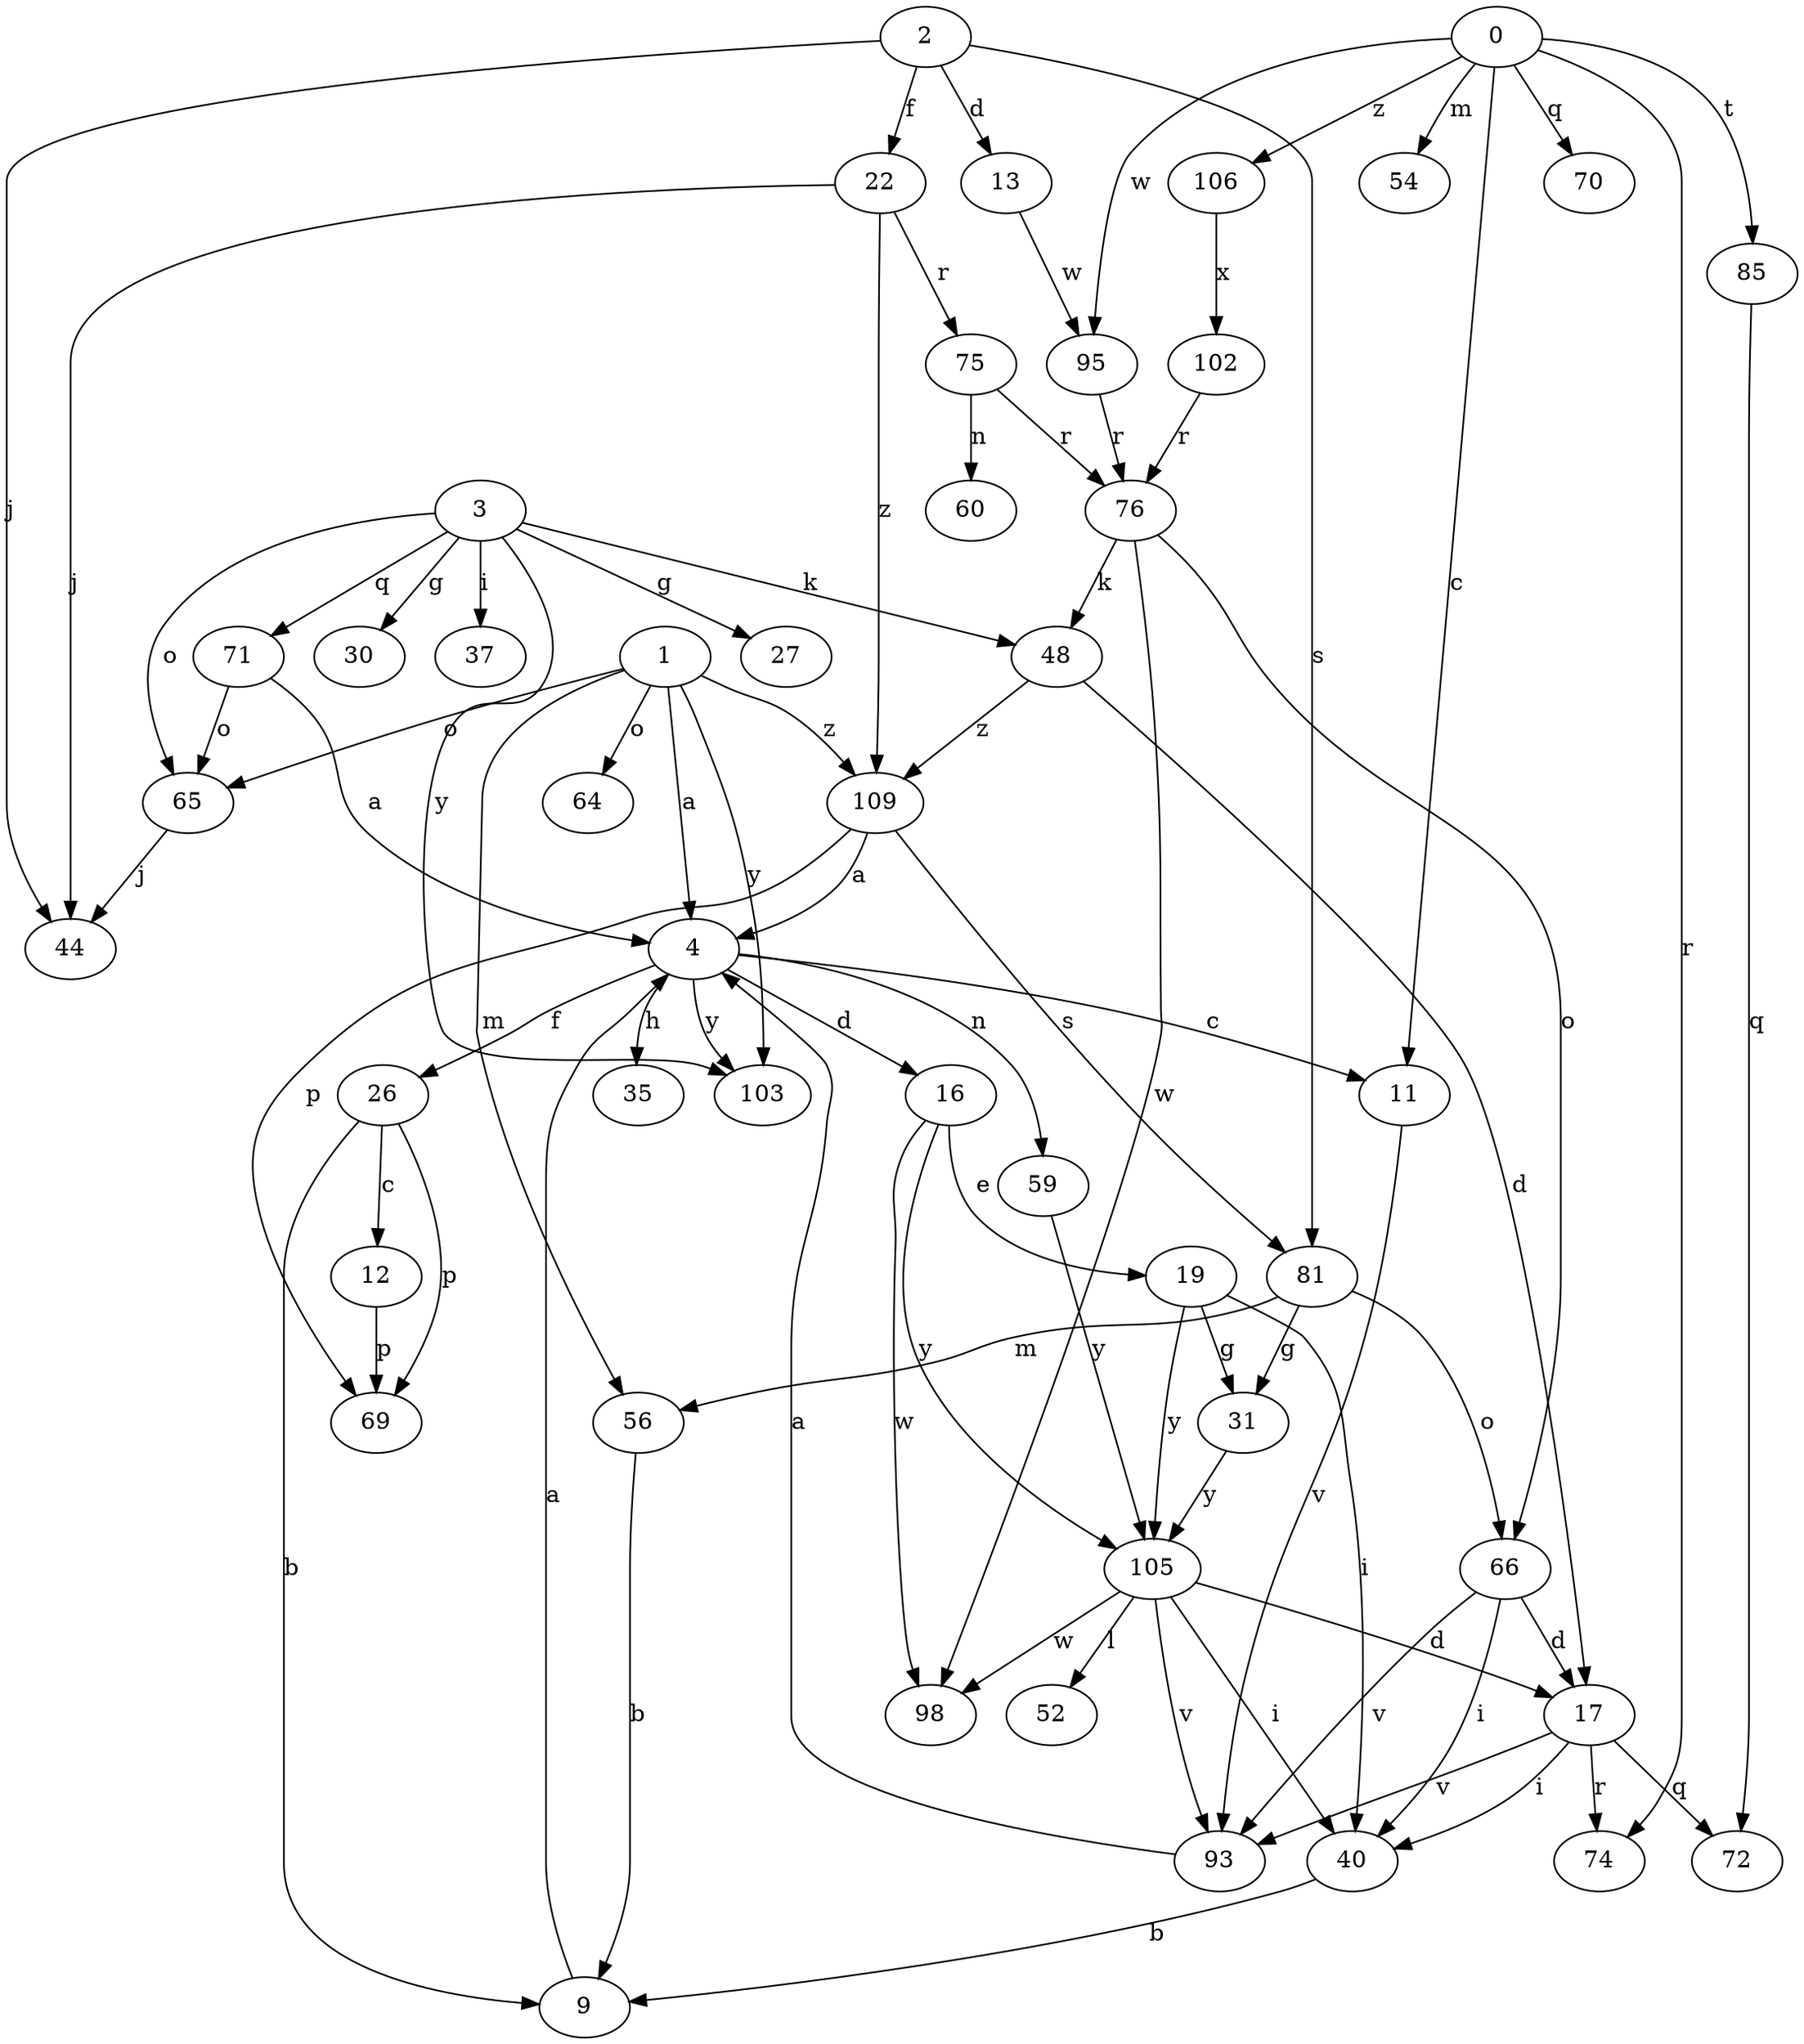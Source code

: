 strict digraph  {
1;
2;
0;
3;
4;
9;
11;
12;
13;
16;
17;
19;
22;
26;
27;
30;
31;
35;
37;
40;
44;
48;
52;
54;
56;
59;
60;
64;
65;
66;
69;
70;
71;
72;
74;
75;
76;
81;
85;
93;
95;
98;
102;
103;
105;
106;
109;
1 -> 4  [label=a];
1 -> 56  [label=m];
1 -> 64  [label=o];
1 -> 65  [label=o];
1 -> 103  [label=y];
1 -> 109  [label=z];
2 -> 13  [label=d];
2 -> 22  [label=f];
2 -> 44  [label=j];
2 -> 81  [label=s];
0 -> 11  [label=c];
0 -> 54  [label=m];
0 -> 70  [label=q];
0 -> 74  [label=r];
0 -> 85  [label=t];
0 -> 95  [label=w];
0 -> 106  [label=z];
3 -> 27  [label=g];
3 -> 30  [label=g];
3 -> 37  [label=i];
3 -> 48  [label=k];
3 -> 65  [label=o];
3 -> 71  [label=q];
3 -> 103  [label=y];
4 -> 11  [label=c];
4 -> 16  [label=d];
4 -> 26  [label=f];
4 -> 35  [label=h];
4 -> 59  [label=n];
4 -> 103  [label=y];
9 -> 4  [label=a];
11 -> 93  [label=v];
12 -> 69  [label=p];
13 -> 95  [label=w];
16 -> 19  [label=e];
16 -> 98  [label=w];
16 -> 105  [label=y];
17 -> 40  [label=i];
17 -> 72  [label=q];
17 -> 74  [label=r];
17 -> 93  [label=v];
19 -> 31  [label=g];
19 -> 40  [label=i];
19 -> 105  [label=y];
22 -> 44  [label=j];
22 -> 75  [label=r];
22 -> 109  [label=z];
26 -> 9  [label=b];
26 -> 12  [label=c];
26 -> 69  [label=p];
31 -> 105  [label=y];
40 -> 9  [label=b];
48 -> 17  [label=d];
48 -> 109  [label=z];
56 -> 9  [label=b];
59 -> 105  [label=y];
65 -> 44  [label=j];
66 -> 17  [label=d];
66 -> 40  [label=i];
66 -> 93  [label=v];
71 -> 4  [label=a];
71 -> 65  [label=o];
75 -> 60  [label=n];
75 -> 76  [label=r];
76 -> 48  [label=k];
76 -> 66  [label=o];
76 -> 98  [label=w];
81 -> 31  [label=g];
81 -> 56  [label=m];
81 -> 66  [label=o];
85 -> 72  [label=q];
93 -> 4  [label=a];
95 -> 76  [label=r];
102 -> 76  [label=r];
105 -> 17  [label=d];
105 -> 40  [label=i];
105 -> 52  [label=l];
105 -> 93  [label=v];
105 -> 98  [label=w];
106 -> 102  [label=x];
109 -> 4  [label=a];
109 -> 69  [label=p];
109 -> 81  [label=s];
}
